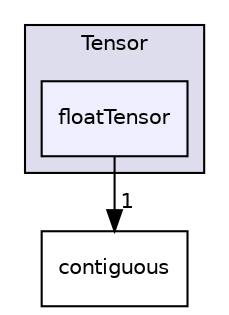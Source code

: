 digraph "src/OpenFOAM/primitives/Tensor/floatTensor" {
  bgcolor=transparent;
  compound=true
  node [ fontsize="10", fontname="Helvetica"];
  edge [ labelfontsize="10", labelfontname="Helvetica"];
  subgraph clusterdir_15da0e2a135f43ffeb4645c968ce8ac7 {
    graph [ bgcolor="#ddddee", pencolor="black", label="Tensor" fontname="Helvetica", fontsize="10", URL="dir_15da0e2a135f43ffeb4645c968ce8ac7.html"]
  dir_62f7029a063305f6849b466b4779f210 [shape=box, label="floatTensor", style="filled", fillcolor="#eeeeff", pencolor="black", URL="dir_62f7029a063305f6849b466b4779f210.html"];
  }
  dir_1b29830830533868fb04f0e807b2ad78 [shape=box label="contiguous" URL="dir_1b29830830533868fb04f0e807b2ad78.html"];
  dir_62f7029a063305f6849b466b4779f210->dir_1b29830830533868fb04f0e807b2ad78 [headlabel="1", labeldistance=1.5 headhref="dir_002418_002334.html"];
}
